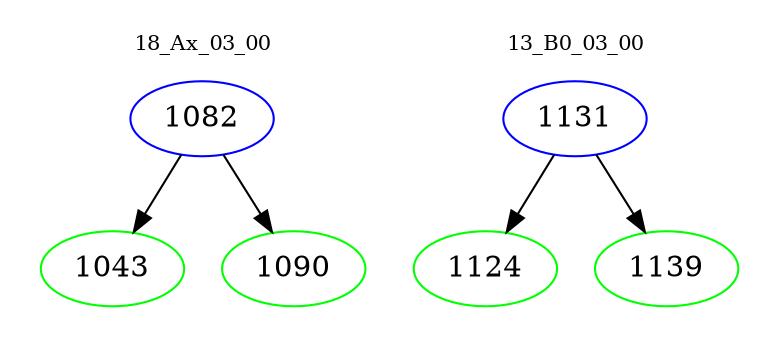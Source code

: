 digraph{
subgraph cluster_0 {
color = white
label = "18_Ax_03_00";
fontsize=10;
T0_1082 [label="1082", color="blue"]
T0_1082 -> T0_1043 [color="black"]
T0_1043 [label="1043", color="green"]
T0_1082 -> T0_1090 [color="black"]
T0_1090 [label="1090", color="green"]
}
subgraph cluster_1 {
color = white
label = "13_B0_03_00";
fontsize=10;
T1_1131 [label="1131", color="blue"]
T1_1131 -> T1_1124 [color="black"]
T1_1124 [label="1124", color="green"]
T1_1131 -> T1_1139 [color="black"]
T1_1139 [label="1139", color="green"]
}
}

